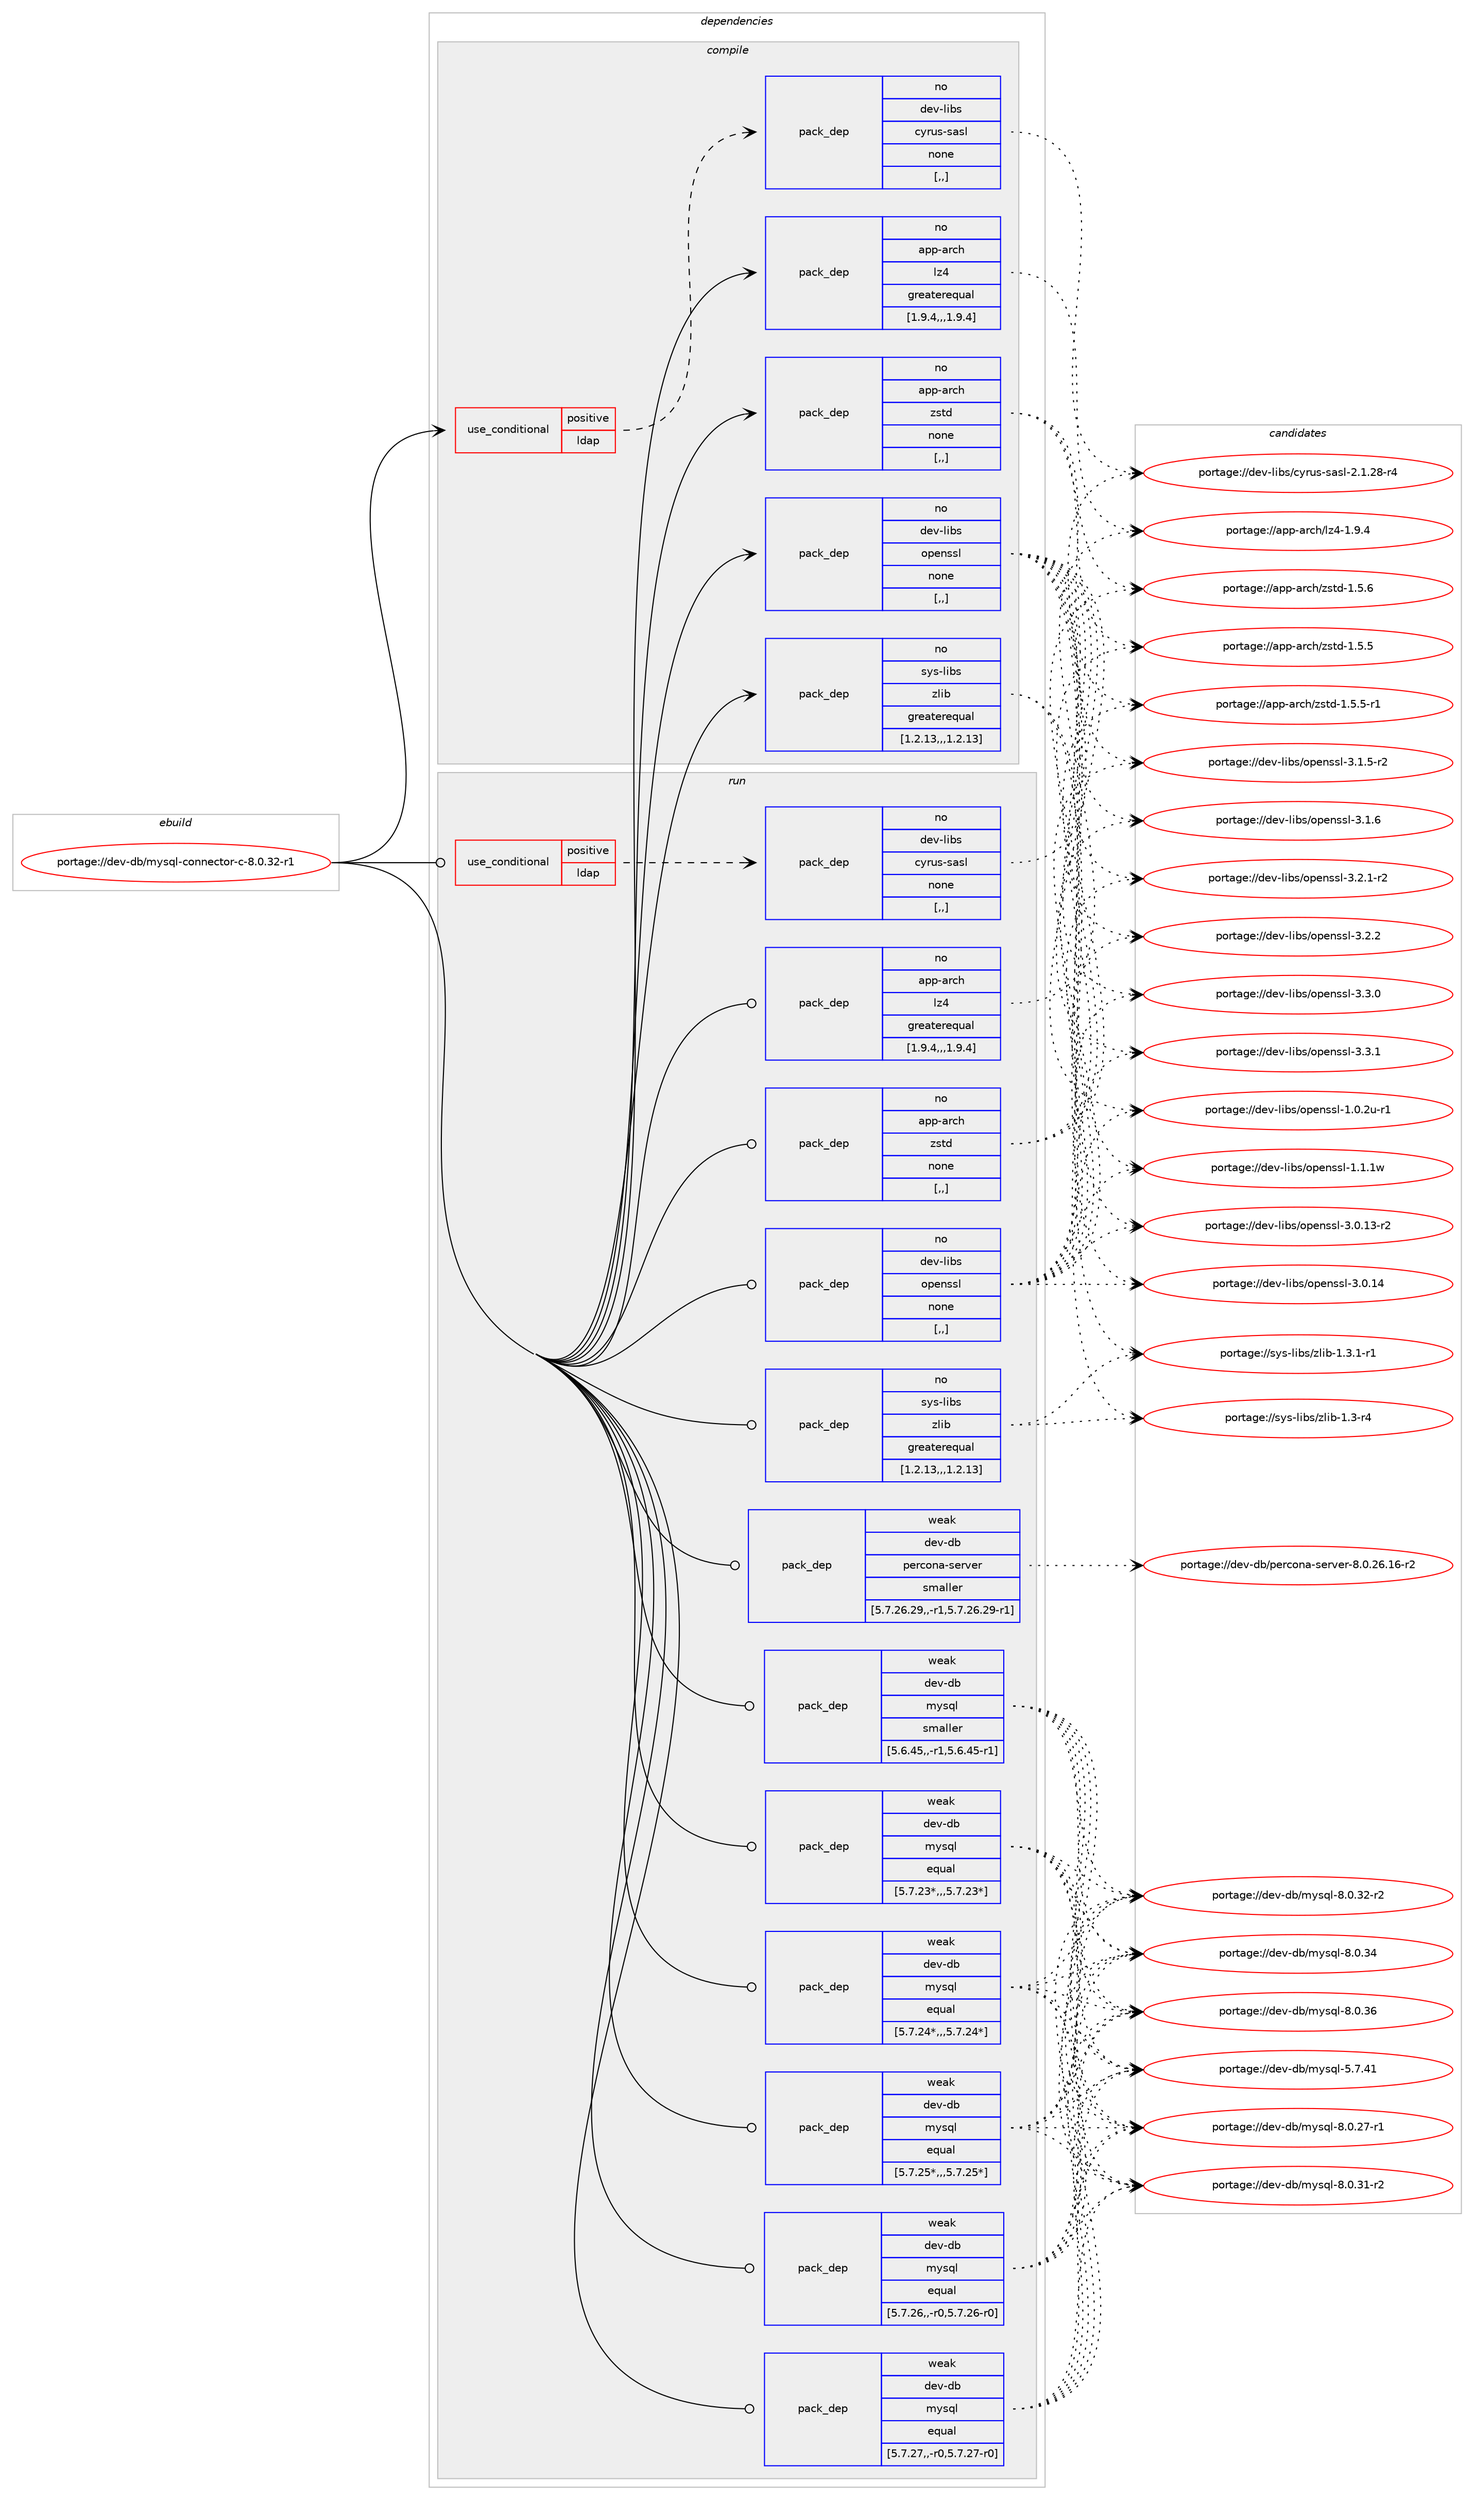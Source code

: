 digraph prolog {

# *************
# Graph options
# *************

newrank=true;
concentrate=true;
compound=true;
graph [rankdir=LR,fontname=Helvetica,fontsize=10,ranksep=1.5];#, ranksep=2.5, nodesep=0.2];
edge  [arrowhead=vee];
node  [fontname=Helvetica,fontsize=10];

# **********
# The ebuild
# **********

subgraph cluster_leftcol {
color=gray;
rank=same;
label=<<i>ebuild</i>>;
id [label="portage://dev-db/mysql-connector-c-8.0.32-r1", color=red, width=4, href="../dev-db/mysql-connector-c-8.0.32-r1.svg"];
}

# ****************
# The dependencies
# ****************

subgraph cluster_midcol {
color=gray;
label=<<i>dependencies</i>>;
subgraph cluster_compile {
fillcolor="#eeeeee";
style=filled;
label=<<i>compile</i>>;
subgraph cond17382 {
dependency66565 [label=<<TABLE BORDER="0" CELLBORDER="1" CELLSPACING="0" CELLPADDING="4"><TR><TD ROWSPAN="3" CELLPADDING="10">use_conditional</TD></TR><TR><TD>positive</TD></TR><TR><TD>ldap</TD></TR></TABLE>>, shape=none, color=red];
subgraph pack48273 {
dependency66566 [label=<<TABLE BORDER="0" CELLBORDER="1" CELLSPACING="0" CELLPADDING="4" WIDTH="220"><TR><TD ROWSPAN="6" CELLPADDING="30">pack_dep</TD></TR><TR><TD WIDTH="110">no</TD></TR><TR><TD>dev-libs</TD></TR><TR><TD>cyrus-sasl</TD></TR><TR><TD>none</TD></TR><TR><TD>[,,]</TD></TR></TABLE>>, shape=none, color=blue];
}
dependency66565:e -> dependency66566:w [weight=20,style="dashed",arrowhead="vee"];
}
id:e -> dependency66565:w [weight=20,style="solid",arrowhead="vee"];
subgraph pack48274 {
dependency66567 [label=<<TABLE BORDER="0" CELLBORDER="1" CELLSPACING="0" CELLPADDING="4" WIDTH="220"><TR><TD ROWSPAN="6" CELLPADDING="30">pack_dep</TD></TR><TR><TD WIDTH="110">no</TD></TR><TR><TD>app-arch</TD></TR><TR><TD>lz4</TD></TR><TR><TD>greaterequal</TD></TR><TR><TD>[1.9.4,,,1.9.4]</TD></TR></TABLE>>, shape=none, color=blue];
}
id:e -> dependency66567:w [weight=20,style="solid",arrowhead="vee"];
subgraph pack48275 {
dependency66568 [label=<<TABLE BORDER="0" CELLBORDER="1" CELLSPACING="0" CELLPADDING="4" WIDTH="220"><TR><TD ROWSPAN="6" CELLPADDING="30">pack_dep</TD></TR><TR><TD WIDTH="110">no</TD></TR><TR><TD>app-arch</TD></TR><TR><TD>zstd</TD></TR><TR><TD>none</TD></TR><TR><TD>[,,]</TD></TR></TABLE>>, shape=none, color=blue];
}
id:e -> dependency66568:w [weight=20,style="solid",arrowhead="vee"];
subgraph pack48276 {
dependency66569 [label=<<TABLE BORDER="0" CELLBORDER="1" CELLSPACING="0" CELLPADDING="4" WIDTH="220"><TR><TD ROWSPAN="6" CELLPADDING="30">pack_dep</TD></TR><TR><TD WIDTH="110">no</TD></TR><TR><TD>dev-libs</TD></TR><TR><TD>openssl</TD></TR><TR><TD>none</TD></TR><TR><TD>[,,]</TD></TR></TABLE>>, shape=none, color=blue];
}
id:e -> dependency66569:w [weight=20,style="solid",arrowhead="vee"];
subgraph pack48277 {
dependency66570 [label=<<TABLE BORDER="0" CELLBORDER="1" CELLSPACING="0" CELLPADDING="4" WIDTH="220"><TR><TD ROWSPAN="6" CELLPADDING="30">pack_dep</TD></TR><TR><TD WIDTH="110">no</TD></TR><TR><TD>sys-libs</TD></TR><TR><TD>zlib</TD></TR><TR><TD>greaterequal</TD></TR><TR><TD>[1.2.13,,,1.2.13]</TD></TR></TABLE>>, shape=none, color=blue];
}
id:e -> dependency66570:w [weight=20,style="solid",arrowhead="vee"];
}
subgraph cluster_compileandrun {
fillcolor="#eeeeee";
style=filled;
label=<<i>compile and run</i>>;
}
subgraph cluster_run {
fillcolor="#eeeeee";
style=filled;
label=<<i>run</i>>;
subgraph cond17383 {
dependency66571 [label=<<TABLE BORDER="0" CELLBORDER="1" CELLSPACING="0" CELLPADDING="4"><TR><TD ROWSPAN="3" CELLPADDING="10">use_conditional</TD></TR><TR><TD>positive</TD></TR><TR><TD>ldap</TD></TR></TABLE>>, shape=none, color=red];
subgraph pack48278 {
dependency66572 [label=<<TABLE BORDER="0" CELLBORDER="1" CELLSPACING="0" CELLPADDING="4" WIDTH="220"><TR><TD ROWSPAN="6" CELLPADDING="30">pack_dep</TD></TR><TR><TD WIDTH="110">no</TD></TR><TR><TD>dev-libs</TD></TR><TR><TD>cyrus-sasl</TD></TR><TR><TD>none</TD></TR><TR><TD>[,,]</TD></TR></TABLE>>, shape=none, color=blue];
}
dependency66571:e -> dependency66572:w [weight=20,style="dashed",arrowhead="vee"];
}
id:e -> dependency66571:w [weight=20,style="solid",arrowhead="odot"];
subgraph pack48279 {
dependency66573 [label=<<TABLE BORDER="0" CELLBORDER="1" CELLSPACING="0" CELLPADDING="4" WIDTH="220"><TR><TD ROWSPAN="6" CELLPADDING="30">pack_dep</TD></TR><TR><TD WIDTH="110">no</TD></TR><TR><TD>app-arch</TD></TR><TR><TD>lz4</TD></TR><TR><TD>greaterequal</TD></TR><TR><TD>[1.9.4,,,1.9.4]</TD></TR></TABLE>>, shape=none, color=blue];
}
id:e -> dependency66573:w [weight=20,style="solid",arrowhead="odot"];
subgraph pack48280 {
dependency66574 [label=<<TABLE BORDER="0" CELLBORDER="1" CELLSPACING="0" CELLPADDING="4" WIDTH="220"><TR><TD ROWSPAN="6" CELLPADDING="30">pack_dep</TD></TR><TR><TD WIDTH="110">no</TD></TR><TR><TD>app-arch</TD></TR><TR><TD>zstd</TD></TR><TR><TD>none</TD></TR><TR><TD>[,,]</TD></TR></TABLE>>, shape=none, color=blue];
}
id:e -> dependency66574:w [weight=20,style="solid",arrowhead="odot"];
subgraph pack48281 {
dependency66575 [label=<<TABLE BORDER="0" CELLBORDER="1" CELLSPACING="0" CELLPADDING="4" WIDTH="220"><TR><TD ROWSPAN="6" CELLPADDING="30">pack_dep</TD></TR><TR><TD WIDTH="110">no</TD></TR><TR><TD>dev-libs</TD></TR><TR><TD>openssl</TD></TR><TR><TD>none</TD></TR><TR><TD>[,,]</TD></TR></TABLE>>, shape=none, color=blue];
}
id:e -> dependency66575:w [weight=20,style="solid",arrowhead="odot"];
subgraph pack48282 {
dependency66576 [label=<<TABLE BORDER="0" CELLBORDER="1" CELLSPACING="0" CELLPADDING="4" WIDTH="220"><TR><TD ROWSPAN="6" CELLPADDING="30">pack_dep</TD></TR><TR><TD WIDTH="110">no</TD></TR><TR><TD>sys-libs</TD></TR><TR><TD>zlib</TD></TR><TR><TD>greaterequal</TD></TR><TR><TD>[1.2.13,,,1.2.13]</TD></TR></TABLE>>, shape=none, color=blue];
}
id:e -> dependency66576:w [weight=20,style="solid",arrowhead="odot"];
subgraph pack48283 {
dependency66577 [label=<<TABLE BORDER="0" CELLBORDER="1" CELLSPACING="0" CELLPADDING="4" WIDTH="220"><TR><TD ROWSPAN="6" CELLPADDING="30">pack_dep</TD></TR><TR><TD WIDTH="110">weak</TD></TR><TR><TD>dev-db</TD></TR><TR><TD>mysql</TD></TR><TR><TD>equal</TD></TR><TR><TD>[5.7.23*,,,5.7.23*]</TD></TR></TABLE>>, shape=none, color=blue];
}
id:e -> dependency66577:w [weight=20,style="solid",arrowhead="odot"];
subgraph pack48284 {
dependency66578 [label=<<TABLE BORDER="0" CELLBORDER="1" CELLSPACING="0" CELLPADDING="4" WIDTH="220"><TR><TD ROWSPAN="6" CELLPADDING="30">pack_dep</TD></TR><TR><TD WIDTH="110">weak</TD></TR><TR><TD>dev-db</TD></TR><TR><TD>mysql</TD></TR><TR><TD>equal</TD></TR><TR><TD>[5.7.24*,,,5.7.24*]</TD></TR></TABLE>>, shape=none, color=blue];
}
id:e -> dependency66578:w [weight=20,style="solid",arrowhead="odot"];
subgraph pack48285 {
dependency66579 [label=<<TABLE BORDER="0" CELLBORDER="1" CELLSPACING="0" CELLPADDING="4" WIDTH="220"><TR><TD ROWSPAN="6" CELLPADDING="30">pack_dep</TD></TR><TR><TD WIDTH="110">weak</TD></TR><TR><TD>dev-db</TD></TR><TR><TD>mysql</TD></TR><TR><TD>equal</TD></TR><TR><TD>[5.7.25*,,,5.7.25*]</TD></TR></TABLE>>, shape=none, color=blue];
}
id:e -> dependency66579:w [weight=20,style="solid",arrowhead="odot"];
subgraph pack48286 {
dependency66580 [label=<<TABLE BORDER="0" CELLBORDER="1" CELLSPACING="0" CELLPADDING="4" WIDTH="220"><TR><TD ROWSPAN="6" CELLPADDING="30">pack_dep</TD></TR><TR><TD WIDTH="110">weak</TD></TR><TR><TD>dev-db</TD></TR><TR><TD>mysql</TD></TR><TR><TD>equal</TD></TR><TR><TD>[5.7.26,,-r0,5.7.26-r0]</TD></TR></TABLE>>, shape=none, color=blue];
}
id:e -> dependency66580:w [weight=20,style="solid",arrowhead="odot"];
subgraph pack48287 {
dependency66581 [label=<<TABLE BORDER="0" CELLBORDER="1" CELLSPACING="0" CELLPADDING="4" WIDTH="220"><TR><TD ROWSPAN="6" CELLPADDING="30">pack_dep</TD></TR><TR><TD WIDTH="110">weak</TD></TR><TR><TD>dev-db</TD></TR><TR><TD>mysql</TD></TR><TR><TD>equal</TD></TR><TR><TD>[5.7.27,,-r0,5.7.27-r0]</TD></TR></TABLE>>, shape=none, color=blue];
}
id:e -> dependency66581:w [weight=20,style="solid",arrowhead="odot"];
subgraph pack48288 {
dependency66582 [label=<<TABLE BORDER="0" CELLBORDER="1" CELLSPACING="0" CELLPADDING="4" WIDTH="220"><TR><TD ROWSPAN="6" CELLPADDING="30">pack_dep</TD></TR><TR><TD WIDTH="110">weak</TD></TR><TR><TD>dev-db</TD></TR><TR><TD>mysql</TD></TR><TR><TD>smaller</TD></TR><TR><TD>[5.6.45,,-r1,5.6.45-r1]</TD></TR></TABLE>>, shape=none, color=blue];
}
id:e -> dependency66582:w [weight=20,style="solid",arrowhead="odot"];
subgraph pack48289 {
dependency66583 [label=<<TABLE BORDER="0" CELLBORDER="1" CELLSPACING="0" CELLPADDING="4" WIDTH="220"><TR><TD ROWSPAN="6" CELLPADDING="30">pack_dep</TD></TR><TR><TD WIDTH="110">weak</TD></TR><TR><TD>dev-db</TD></TR><TR><TD>percona-server</TD></TR><TR><TD>smaller</TD></TR><TR><TD>[5.7.26.29,,-r1,5.7.26.29-r1]</TD></TR></TABLE>>, shape=none, color=blue];
}
id:e -> dependency66583:w [weight=20,style="solid",arrowhead="odot"];
}
}

# **************
# The candidates
# **************

subgraph cluster_choices {
rank=same;
color=gray;
label=<<i>candidates</i>>;

subgraph choice48273 {
color=black;
nodesep=1;
choice100101118451081059811547991211141171154511597115108455046494650564511452 [label="portage://dev-libs/cyrus-sasl-2.1.28-r4", color=red, width=4,href="../dev-libs/cyrus-sasl-2.1.28-r4.svg"];
dependency66566:e -> choice100101118451081059811547991211141171154511597115108455046494650564511452:w [style=dotted,weight="100"];
}
subgraph choice48274 {
color=black;
nodesep=1;
choice971121124597114991044710812252454946574652 [label="portage://app-arch/lz4-1.9.4", color=red, width=4,href="../app-arch/lz4-1.9.4.svg"];
dependency66567:e -> choice971121124597114991044710812252454946574652:w [style=dotted,weight="100"];
}
subgraph choice48275 {
color=black;
nodesep=1;
choice9711211245971149910447122115116100454946534653 [label="portage://app-arch/zstd-1.5.5", color=red, width=4,href="../app-arch/zstd-1.5.5.svg"];
choice97112112459711499104471221151161004549465346534511449 [label="portage://app-arch/zstd-1.5.5-r1", color=red, width=4,href="../app-arch/zstd-1.5.5-r1.svg"];
choice9711211245971149910447122115116100454946534654 [label="portage://app-arch/zstd-1.5.6", color=red, width=4,href="../app-arch/zstd-1.5.6.svg"];
dependency66568:e -> choice9711211245971149910447122115116100454946534653:w [style=dotted,weight="100"];
dependency66568:e -> choice97112112459711499104471221151161004549465346534511449:w [style=dotted,weight="100"];
dependency66568:e -> choice9711211245971149910447122115116100454946534654:w [style=dotted,weight="100"];
}
subgraph choice48276 {
color=black;
nodesep=1;
choice1001011184510810598115471111121011101151151084549464846501174511449 [label="portage://dev-libs/openssl-1.0.2u-r1", color=red, width=4,href="../dev-libs/openssl-1.0.2u-r1.svg"];
choice100101118451081059811547111112101110115115108454946494649119 [label="portage://dev-libs/openssl-1.1.1w", color=red, width=4,href="../dev-libs/openssl-1.1.1w.svg"];
choice100101118451081059811547111112101110115115108455146484649514511450 [label="portage://dev-libs/openssl-3.0.13-r2", color=red, width=4,href="../dev-libs/openssl-3.0.13-r2.svg"];
choice10010111845108105981154711111210111011511510845514648464952 [label="portage://dev-libs/openssl-3.0.14", color=red, width=4,href="../dev-libs/openssl-3.0.14.svg"];
choice1001011184510810598115471111121011101151151084551464946534511450 [label="portage://dev-libs/openssl-3.1.5-r2", color=red, width=4,href="../dev-libs/openssl-3.1.5-r2.svg"];
choice100101118451081059811547111112101110115115108455146494654 [label="portage://dev-libs/openssl-3.1.6", color=red, width=4,href="../dev-libs/openssl-3.1.6.svg"];
choice1001011184510810598115471111121011101151151084551465046494511450 [label="portage://dev-libs/openssl-3.2.1-r2", color=red, width=4,href="../dev-libs/openssl-3.2.1-r2.svg"];
choice100101118451081059811547111112101110115115108455146504650 [label="portage://dev-libs/openssl-3.2.2", color=red, width=4,href="../dev-libs/openssl-3.2.2.svg"];
choice100101118451081059811547111112101110115115108455146514648 [label="portage://dev-libs/openssl-3.3.0", color=red, width=4,href="../dev-libs/openssl-3.3.0.svg"];
choice100101118451081059811547111112101110115115108455146514649 [label="portage://dev-libs/openssl-3.3.1", color=red, width=4,href="../dev-libs/openssl-3.3.1.svg"];
dependency66569:e -> choice1001011184510810598115471111121011101151151084549464846501174511449:w [style=dotted,weight="100"];
dependency66569:e -> choice100101118451081059811547111112101110115115108454946494649119:w [style=dotted,weight="100"];
dependency66569:e -> choice100101118451081059811547111112101110115115108455146484649514511450:w [style=dotted,weight="100"];
dependency66569:e -> choice10010111845108105981154711111210111011511510845514648464952:w [style=dotted,weight="100"];
dependency66569:e -> choice1001011184510810598115471111121011101151151084551464946534511450:w [style=dotted,weight="100"];
dependency66569:e -> choice100101118451081059811547111112101110115115108455146494654:w [style=dotted,weight="100"];
dependency66569:e -> choice1001011184510810598115471111121011101151151084551465046494511450:w [style=dotted,weight="100"];
dependency66569:e -> choice100101118451081059811547111112101110115115108455146504650:w [style=dotted,weight="100"];
dependency66569:e -> choice100101118451081059811547111112101110115115108455146514648:w [style=dotted,weight="100"];
dependency66569:e -> choice100101118451081059811547111112101110115115108455146514649:w [style=dotted,weight="100"];
}
subgraph choice48277 {
color=black;
nodesep=1;
choice11512111545108105981154712210810598454946514511452 [label="portage://sys-libs/zlib-1.3-r4", color=red, width=4,href="../sys-libs/zlib-1.3-r4.svg"];
choice115121115451081059811547122108105984549465146494511449 [label="portage://sys-libs/zlib-1.3.1-r1", color=red, width=4,href="../sys-libs/zlib-1.3.1-r1.svg"];
dependency66570:e -> choice11512111545108105981154712210810598454946514511452:w [style=dotted,weight="100"];
dependency66570:e -> choice115121115451081059811547122108105984549465146494511449:w [style=dotted,weight="100"];
}
subgraph choice48278 {
color=black;
nodesep=1;
choice100101118451081059811547991211141171154511597115108455046494650564511452 [label="portage://dev-libs/cyrus-sasl-2.1.28-r4", color=red, width=4,href="../dev-libs/cyrus-sasl-2.1.28-r4.svg"];
dependency66572:e -> choice100101118451081059811547991211141171154511597115108455046494650564511452:w [style=dotted,weight="100"];
}
subgraph choice48279 {
color=black;
nodesep=1;
choice971121124597114991044710812252454946574652 [label="portage://app-arch/lz4-1.9.4", color=red, width=4,href="../app-arch/lz4-1.9.4.svg"];
dependency66573:e -> choice971121124597114991044710812252454946574652:w [style=dotted,weight="100"];
}
subgraph choice48280 {
color=black;
nodesep=1;
choice9711211245971149910447122115116100454946534653 [label="portage://app-arch/zstd-1.5.5", color=red, width=4,href="../app-arch/zstd-1.5.5.svg"];
choice97112112459711499104471221151161004549465346534511449 [label="portage://app-arch/zstd-1.5.5-r1", color=red, width=4,href="../app-arch/zstd-1.5.5-r1.svg"];
choice9711211245971149910447122115116100454946534654 [label="portage://app-arch/zstd-1.5.6", color=red, width=4,href="../app-arch/zstd-1.5.6.svg"];
dependency66574:e -> choice9711211245971149910447122115116100454946534653:w [style=dotted,weight="100"];
dependency66574:e -> choice97112112459711499104471221151161004549465346534511449:w [style=dotted,weight="100"];
dependency66574:e -> choice9711211245971149910447122115116100454946534654:w [style=dotted,weight="100"];
}
subgraph choice48281 {
color=black;
nodesep=1;
choice1001011184510810598115471111121011101151151084549464846501174511449 [label="portage://dev-libs/openssl-1.0.2u-r1", color=red, width=4,href="../dev-libs/openssl-1.0.2u-r1.svg"];
choice100101118451081059811547111112101110115115108454946494649119 [label="portage://dev-libs/openssl-1.1.1w", color=red, width=4,href="../dev-libs/openssl-1.1.1w.svg"];
choice100101118451081059811547111112101110115115108455146484649514511450 [label="portage://dev-libs/openssl-3.0.13-r2", color=red, width=4,href="../dev-libs/openssl-3.0.13-r2.svg"];
choice10010111845108105981154711111210111011511510845514648464952 [label="portage://dev-libs/openssl-3.0.14", color=red, width=4,href="../dev-libs/openssl-3.0.14.svg"];
choice1001011184510810598115471111121011101151151084551464946534511450 [label="portage://dev-libs/openssl-3.1.5-r2", color=red, width=4,href="../dev-libs/openssl-3.1.5-r2.svg"];
choice100101118451081059811547111112101110115115108455146494654 [label="portage://dev-libs/openssl-3.1.6", color=red, width=4,href="../dev-libs/openssl-3.1.6.svg"];
choice1001011184510810598115471111121011101151151084551465046494511450 [label="portage://dev-libs/openssl-3.2.1-r2", color=red, width=4,href="../dev-libs/openssl-3.2.1-r2.svg"];
choice100101118451081059811547111112101110115115108455146504650 [label="portage://dev-libs/openssl-3.2.2", color=red, width=4,href="../dev-libs/openssl-3.2.2.svg"];
choice100101118451081059811547111112101110115115108455146514648 [label="portage://dev-libs/openssl-3.3.0", color=red, width=4,href="../dev-libs/openssl-3.3.0.svg"];
choice100101118451081059811547111112101110115115108455146514649 [label="portage://dev-libs/openssl-3.3.1", color=red, width=4,href="../dev-libs/openssl-3.3.1.svg"];
dependency66575:e -> choice1001011184510810598115471111121011101151151084549464846501174511449:w [style=dotted,weight="100"];
dependency66575:e -> choice100101118451081059811547111112101110115115108454946494649119:w [style=dotted,weight="100"];
dependency66575:e -> choice100101118451081059811547111112101110115115108455146484649514511450:w [style=dotted,weight="100"];
dependency66575:e -> choice10010111845108105981154711111210111011511510845514648464952:w [style=dotted,weight="100"];
dependency66575:e -> choice1001011184510810598115471111121011101151151084551464946534511450:w [style=dotted,weight="100"];
dependency66575:e -> choice100101118451081059811547111112101110115115108455146494654:w [style=dotted,weight="100"];
dependency66575:e -> choice1001011184510810598115471111121011101151151084551465046494511450:w [style=dotted,weight="100"];
dependency66575:e -> choice100101118451081059811547111112101110115115108455146504650:w [style=dotted,weight="100"];
dependency66575:e -> choice100101118451081059811547111112101110115115108455146514648:w [style=dotted,weight="100"];
dependency66575:e -> choice100101118451081059811547111112101110115115108455146514649:w [style=dotted,weight="100"];
}
subgraph choice48282 {
color=black;
nodesep=1;
choice11512111545108105981154712210810598454946514511452 [label="portage://sys-libs/zlib-1.3-r4", color=red, width=4,href="../sys-libs/zlib-1.3-r4.svg"];
choice115121115451081059811547122108105984549465146494511449 [label="portage://sys-libs/zlib-1.3.1-r1", color=red, width=4,href="../sys-libs/zlib-1.3.1-r1.svg"];
dependency66576:e -> choice11512111545108105981154712210810598454946514511452:w [style=dotted,weight="100"];
dependency66576:e -> choice115121115451081059811547122108105984549465146494511449:w [style=dotted,weight="100"];
}
subgraph choice48283 {
color=black;
nodesep=1;
choice10010111845100984710912111511310845534655465249 [label="portage://dev-db/mysql-5.7.41", color=red, width=4,href="../dev-db/mysql-5.7.41.svg"];
choice100101118451009847109121115113108455646484650554511449 [label="portage://dev-db/mysql-8.0.27-r1", color=red, width=4,href="../dev-db/mysql-8.0.27-r1.svg"];
choice100101118451009847109121115113108455646484651494511450 [label="portage://dev-db/mysql-8.0.31-r2", color=red, width=4,href="../dev-db/mysql-8.0.31-r2.svg"];
choice100101118451009847109121115113108455646484651504511450 [label="portage://dev-db/mysql-8.0.32-r2", color=red, width=4,href="../dev-db/mysql-8.0.32-r2.svg"];
choice10010111845100984710912111511310845564648465152 [label="portage://dev-db/mysql-8.0.34", color=red, width=4,href="../dev-db/mysql-8.0.34.svg"];
choice10010111845100984710912111511310845564648465154 [label="portage://dev-db/mysql-8.0.36", color=red, width=4,href="../dev-db/mysql-8.0.36.svg"];
dependency66577:e -> choice10010111845100984710912111511310845534655465249:w [style=dotted,weight="100"];
dependency66577:e -> choice100101118451009847109121115113108455646484650554511449:w [style=dotted,weight="100"];
dependency66577:e -> choice100101118451009847109121115113108455646484651494511450:w [style=dotted,weight="100"];
dependency66577:e -> choice100101118451009847109121115113108455646484651504511450:w [style=dotted,weight="100"];
dependency66577:e -> choice10010111845100984710912111511310845564648465152:w [style=dotted,weight="100"];
dependency66577:e -> choice10010111845100984710912111511310845564648465154:w [style=dotted,weight="100"];
}
subgraph choice48284 {
color=black;
nodesep=1;
choice10010111845100984710912111511310845534655465249 [label="portage://dev-db/mysql-5.7.41", color=red, width=4,href="../dev-db/mysql-5.7.41.svg"];
choice100101118451009847109121115113108455646484650554511449 [label="portage://dev-db/mysql-8.0.27-r1", color=red, width=4,href="../dev-db/mysql-8.0.27-r1.svg"];
choice100101118451009847109121115113108455646484651494511450 [label="portage://dev-db/mysql-8.0.31-r2", color=red, width=4,href="../dev-db/mysql-8.0.31-r2.svg"];
choice100101118451009847109121115113108455646484651504511450 [label="portage://dev-db/mysql-8.0.32-r2", color=red, width=4,href="../dev-db/mysql-8.0.32-r2.svg"];
choice10010111845100984710912111511310845564648465152 [label="portage://dev-db/mysql-8.0.34", color=red, width=4,href="../dev-db/mysql-8.0.34.svg"];
choice10010111845100984710912111511310845564648465154 [label="portage://dev-db/mysql-8.0.36", color=red, width=4,href="../dev-db/mysql-8.0.36.svg"];
dependency66578:e -> choice10010111845100984710912111511310845534655465249:w [style=dotted,weight="100"];
dependency66578:e -> choice100101118451009847109121115113108455646484650554511449:w [style=dotted,weight="100"];
dependency66578:e -> choice100101118451009847109121115113108455646484651494511450:w [style=dotted,weight="100"];
dependency66578:e -> choice100101118451009847109121115113108455646484651504511450:w [style=dotted,weight="100"];
dependency66578:e -> choice10010111845100984710912111511310845564648465152:w [style=dotted,weight="100"];
dependency66578:e -> choice10010111845100984710912111511310845564648465154:w [style=dotted,weight="100"];
}
subgraph choice48285 {
color=black;
nodesep=1;
choice10010111845100984710912111511310845534655465249 [label="portage://dev-db/mysql-5.7.41", color=red, width=4,href="../dev-db/mysql-5.7.41.svg"];
choice100101118451009847109121115113108455646484650554511449 [label="portage://dev-db/mysql-8.0.27-r1", color=red, width=4,href="../dev-db/mysql-8.0.27-r1.svg"];
choice100101118451009847109121115113108455646484651494511450 [label="portage://dev-db/mysql-8.0.31-r2", color=red, width=4,href="../dev-db/mysql-8.0.31-r2.svg"];
choice100101118451009847109121115113108455646484651504511450 [label="portage://dev-db/mysql-8.0.32-r2", color=red, width=4,href="../dev-db/mysql-8.0.32-r2.svg"];
choice10010111845100984710912111511310845564648465152 [label="portage://dev-db/mysql-8.0.34", color=red, width=4,href="../dev-db/mysql-8.0.34.svg"];
choice10010111845100984710912111511310845564648465154 [label="portage://dev-db/mysql-8.0.36", color=red, width=4,href="../dev-db/mysql-8.0.36.svg"];
dependency66579:e -> choice10010111845100984710912111511310845534655465249:w [style=dotted,weight="100"];
dependency66579:e -> choice100101118451009847109121115113108455646484650554511449:w [style=dotted,weight="100"];
dependency66579:e -> choice100101118451009847109121115113108455646484651494511450:w [style=dotted,weight="100"];
dependency66579:e -> choice100101118451009847109121115113108455646484651504511450:w [style=dotted,weight="100"];
dependency66579:e -> choice10010111845100984710912111511310845564648465152:w [style=dotted,weight="100"];
dependency66579:e -> choice10010111845100984710912111511310845564648465154:w [style=dotted,weight="100"];
}
subgraph choice48286 {
color=black;
nodesep=1;
choice10010111845100984710912111511310845534655465249 [label="portage://dev-db/mysql-5.7.41", color=red, width=4,href="../dev-db/mysql-5.7.41.svg"];
choice100101118451009847109121115113108455646484650554511449 [label="portage://dev-db/mysql-8.0.27-r1", color=red, width=4,href="../dev-db/mysql-8.0.27-r1.svg"];
choice100101118451009847109121115113108455646484651494511450 [label="portage://dev-db/mysql-8.0.31-r2", color=red, width=4,href="../dev-db/mysql-8.0.31-r2.svg"];
choice100101118451009847109121115113108455646484651504511450 [label="portage://dev-db/mysql-8.0.32-r2", color=red, width=4,href="../dev-db/mysql-8.0.32-r2.svg"];
choice10010111845100984710912111511310845564648465152 [label="portage://dev-db/mysql-8.0.34", color=red, width=4,href="../dev-db/mysql-8.0.34.svg"];
choice10010111845100984710912111511310845564648465154 [label="portage://dev-db/mysql-8.0.36", color=red, width=4,href="../dev-db/mysql-8.0.36.svg"];
dependency66580:e -> choice10010111845100984710912111511310845534655465249:w [style=dotted,weight="100"];
dependency66580:e -> choice100101118451009847109121115113108455646484650554511449:w [style=dotted,weight="100"];
dependency66580:e -> choice100101118451009847109121115113108455646484651494511450:w [style=dotted,weight="100"];
dependency66580:e -> choice100101118451009847109121115113108455646484651504511450:w [style=dotted,weight="100"];
dependency66580:e -> choice10010111845100984710912111511310845564648465152:w [style=dotted,weight="100"];
dependency66580:e -> choice10010111845100984710912111511310845564648465154:w [style=dotted,weight="100"];
}
subgraph choice48287 {
color=black;
nodesep=1;
choice10010111845100984710912111511310845534655465249 [label="portage://dev-db/mysql-5.7.41", color=red, width=4,href="../dev-db/mysql-5.7.41.svg"];
choice100101118451009847109121115113108455646484650554511449 [label="portage://dev-db/mysql-8.0.27-r1", color=red, width=4,href="../dev-db/mysql-8.0.27-r1.svg"];
choice100101118451009847109121115113108455646484651494511450 [label="portage://dev-db/mysql-8.0.31-r2", color=red, width=4,href="../dev-db/mysql-8.0.31-r2.svg"];
choice100101118451009847109121115113108455646484651504511450 [label="portage://dev-db/mysql-8.0.32-r2", color=red, width=4,href="../dev-db/mysql-8.0.32-r2.svg"];
choice10010111845100984710912111511310845564648465152 [label="portage://dev-db/mysql-8.0.34", color=red, width=4,href="../dev-db/mysql-8.0.34.svg"];
choice10010111845100984710912111511310845564648465154 [label="portage://dev-db/mysql-8.0.36", color=red, width=4,href="../dev-db/mysql-8.0.36.svg"];
dependency66581:e -> choice10010111845100984710912111511310845534655465249:w [style=dotted,weight="100"];
dependency66581:e -> choice100101118451009847109121115113108455646484650554511449:w [style=dotted,weight="100"];
dependency66581:e -> choice100101118451009847109121115113108455646484651494511450:w [style=dotted,weight="100"];
dependency66581:e -> choice100101118451009847109121115113108455646484651504511450:w [style=dotted,weight="100"];
dependency66581:e -> choice10010111845100984710912111511310845564648465152:w [style=dotted,weight="100"];
dependency66581:e -> choice10010111845100984710912111511310845564648465154:w [style=dotted,weight="100"];
}
subgraph choice48288 {
color=black;
nodesep=1;
choice10010111845100984710912111511310845534655465249 [label="portage://dev-db/mysql-5.7.41", color=red, width=4,href="../dev-db/mysql-5.7.41.svg"];
choice100101118451009847109121115113108455646484650554511449 [label="portage://dev-db/mysql-8.0.27-r1", color=red, width=4,href="../dev-db/mysql-8.0.27-r1.svg"];
choice100101118451009847109121115113108455646484651494511450 [label="portage://dev-db/mysql-8.0.31-r2", color=red, width=4,href="../dev-db/mysql-8.0.31-r2.svg"];
choice100101118451009847109121115113108455646484651504511450 [label="portage://dev-db/mysql-8.0.32-r2", color=red, width=4,href="../dev-db/mysql-8.0.32-r2.svg"];
choice10010111845100984710912111511310845564648465152 [label="portage://dev-db/mysql-8.0.34", color=red, width=4,href="../dev-db/mysql-8.0.34.svg"];
choice10010111845100984710912111511310845564648465154 [label="portage://dev-db/mysql-8.0.36", color=red, width=4,href="../dev-db/mysql-8.0.36.svg"];
dependency66582:e -> choice10010111845100984710912111511310845534655465249:w [style=dotted,weight="100"];
dependency66582:e -> choice100101118451009847109121115113108455646484650554511449:w [style=dotted,weight="100"];
dependency66582:e -> choice100101118451009847109121115113108455646484651494511450:w [style=dotted,weight="100"];
dependency66582:e -> choice100101118451009847109121115113108455646484651504511450:w [style=dotted,weight="100"];
dependency66582:e -> choice10010111845100984710912111511310845564648465152:w [style=dotted,weight="100"];
dependency66582:e -> choice10010111845100984710912111511310845564648465154:w [style=dotted,weight="100"];
}
subgraph choice48289 {
color=black;
nodesep=1;
choice100101118451009847112101114991111109745115101114118101114455646484650544649544511450 [label="portage://dev-db/percona-server-8.0.26.16-r2", color=red, width=4,href="../dev-db/percona-server-8.0.26.16-r2.svg"];
dependency66583:e -> choice100101118451009847112101114991111109745115101114118101114455646484650544649544511450:w [style=dotted,weight="100"];
}
}

}
